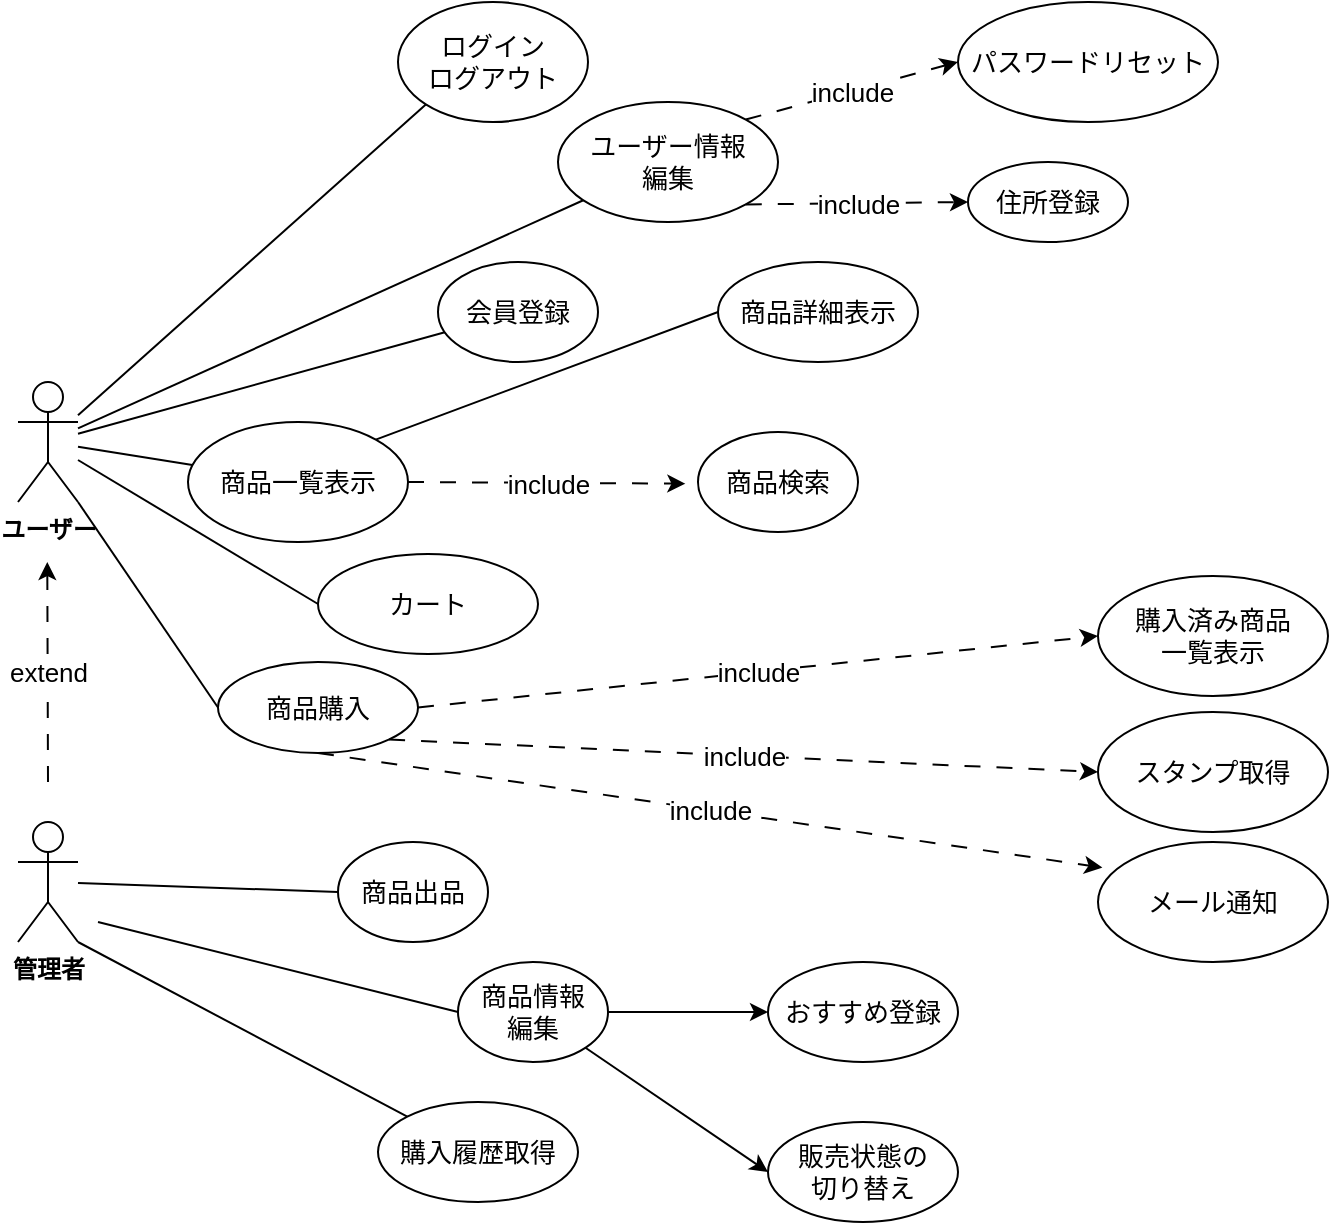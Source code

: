 <mxfile>
    <diagram id="keD6uVjyUjs15zPNjiKx" name="ページ1">
        <mxGraphModel dx="1143" dy="1010" grid="1" gridSize="10" guides="1" tooltips="1" connect="1" arrows="1" fold="1" page="1" pageScale="1" pageWidth="827" pageHeight="1169" math="0" shadow="0">
            <root>
                <mxCell id="0"/>
                <mxCell id="1" parent="0"/>
                <mxCell id="4" value="ユーザー" style="shape=umlActor;verticalLabelPosition=bottom;verticalAlign=top;html=1;outlineConnect=0;fontStyle=1" parent="1" vertex="1">
                    <mxGeometry x="60" y="280" width="30" height="60" as="geometry"/>
                </mxCell>
                <mxCell id="6" value="" style="endArrow=none;html=1;" parent="1" source="4" target="7" edge="1">
                    <mxGeometry width="50" height="50" relative="1" as="geometry">
                        <mxPoint x="90" y="310" as="sourcePoint"/>
                        <mxPoint x="150" y="240" as="targetPoint"/>
                    </mxGeometry>
                </mxCell>
                <mxCell id="7" value="&lt;font style=&quot;font-size: 13px;&quot;&gt;会員登録&lt;/font&gt;" style="ellipse;whiteSpace=wrap;html=1;" parent="1" vertex="1">
                    <mxGeometry x="270" y="220" width="80" height="50" as="geometry"/>
                </mxCell>
                <mxCell id="9" value="" style="endArrow=none;html=1;" parent="1" source="4" target="10" edge="1">
                    <mxGeometry width="50" height="50" relative="1" as="geometry">
                        <mxPoint x="100" y="300" as="sourcePoint"/>
                        <mxPoint x="170" y="310" as="targetPoint"/>
                    </mxGeometry>
                </mxCell>
                <mxCell id="10" value="&lt;font style=&quot;font-size: 13px;&quot;&gt;商品一覧表示&lt;/font&gt;" style="ellipse;whiteSpace=wrap;html=1;" parent="1" vertex="1">
                    <mxGeometry x="145" y="300" width="110" height="60" as="geometry"/>
                </mxCell>
                <mxCell id="15" value="&lt;font style=&quot;font-size: 13px;&quot;&gt;商品検索&lt;/font&gt;" style="ellipse;whiteSpace=wrap;html=1;" parent="1" vertex="1">
                    <mxGeometry x="400" y="305" width="80" height="50" as="geometry"/>
                </mxCell>
                <mxCell id="16" value="" style="endArrow=none;html=1;" parent="1" source="4" target="17" edge="1">
                    <mxGeometry width="50" height="50" relative="1" as="geometry">
                        <mxPoint x="90" y="300" as="sourcePoint"/>
                        <mxPoint x="310" y="130" as="targetPoint"/>
                    </mxGeometry>
                </mxCell>
                <mxCell id="17" value="&lt;font style=&quot;font-size: 13px;&quot;&gt;&lt;font style=&quot;font-size: 13px;&quot;&gt;ユーザー情報&lt;br&gt;編集&lt;/font&gt;&lt;/font&gt;" style="ellipse;whiteSpace=wrap;html=1;" parent="1" vertex="1">
                    <mxGeometry x="330" y="140" width="110" height="60" as="geometry"/>
                </mxCell>
                <mxCell id="18" value="" style="endArrow=none;html=1;entryX=0;entryY=1;entryDx=0;entryDy=0;" parent="1" source="4" target="19" edge="1">
                    <mxGeometry width="50" height="50" relative="1" as="geometry">
                        <mxPoint x="250" y="180" as="sourcePoint"/>
                        <mxPoint x="240" y="90" as="targetPoint"/>
                    </mxGeometry>
                </mxCell>
                <mxCell id="19" value="&lt;font style=&quot;font-size: 13px;&quot;&gt;ログイン&lt;br&gt;ログアウト&lt;br&gt;&lt;/font&gt;" style="ellipse;whiteSpace=wrap;html=1;" parent="1" vertex="1">
                    <mxGeometry x="250" y="90" width="95" height="60" as="geometry"/>
                </mxCell>
                <mxCell id="20" value="" style="endArrow=none;html=1;fontSize=13;entryX=0;entryY=0.5;entryDx=0;entryDy=0;" parent="1" source="40" target="21" edge="1">
                    <mxGeometry width="50" height="50" relative="1" as="geometry">
                        <mxPoint x="100" y="520" as="sourcePoint"/>
                        <mxPoint x="570" y="290" as="targetPoint"/>
                    </mxGeometry>
                </mxCell>
                <mxCell id="21" value="商品出品" style="ellipse;whiteSpace=wrap;html=1;fontSize=13;" parent="1" vertex="1">
                    <mxGeometry x="220" y="510" width="75" height="50" as="geometry"/>
                </mxCell>
                <mxCell id="28" value="&lt;font style=&quot;font-size: 13px;&quot;&gt;購入済み商品&lt;br&gt;一覧表示&lt;/font&gt;" style="ellipse;whiteSpace=wrap;html=1;" parent="1" vertex="1">
                    <mxGeometry x="600" y="377" width="115" height="60" as="geometry"/>
                </mxCell>
                <mxCell id="12" value="&lt;font style=&quot;font-size: 13px;&quot;&gt;商品購入&lt;/font&gt;" style="ellipse;whiteSpace=wrap;html=1;" parent="1" vertex="1">
                    <mxGeometry x="160" y="420" width="100" height="45.5" as="geometry"/>
                </mxCell>
                <mxCell id="40" value="管理者" style="shape=umlActor;verticalLabelPosition=bottom;verticalAlign=top;html=1;outlineConnect=0;fontStyle=1" parent="1" vertex="1">
                    <mxGeometry x="60" y="500" width="30" height="60" as="geometry"/>
                </mxCell>
                <mxCell id="52" value="" style="endArrow=classic;html=1;dashed=1;dashPattern=8 8;fontSize=13;" parent="1" edge="1">
                    <mxGeometry relative="1" as="geometry">
                        <mxPoint x="75" y="480" as="sourcePoint"/>
                        <mxPoint x="74.64" y="370" as="targetPoint"/>
                    </mxGeometry>
                </mxCell>
                <mxCell id="53" value="extend" style="edgeLabel;resizable=0;html=1;align=center;verticalAlign=middle;fontSize=13;" parent="52" connectable="0" vertex="1">
                    <mxGeometry relative="1" as="geometry"/>
                </mxCell>
                <mxCell id="57" value="" style="endArrow=classic;html=1;dashed=1;dashPattern=8 8;fontSize=13;endFill=1;exitX=1;exitY=0.5;exitDx=0;exitDy=0;entryX=-0.079;entryY=0.517;entryDx=0;entryDy=0;entryPerimeter=0;" parent="1" source="10" target="15" edge="1">
                    <mxGeometry relative="1" as="geometry">
                        <mxPoint x="239.997" y="260.0" as="sourcePoint"/>
                        <mxPoint x="310.0" y="325.0" as="targetPoint"/>
                    </mxGeometry>
                </mxCell>
                <mxCell id="58" value="include" style="edgeLabel;resizable=0;html=1;align=center;verticalAlign=middle;fontSize=13;" parent="57" connectable="0" vertex="1">
                    <mxGeometry relative="1" as="geometry"/>
                </mxCell>
                <mxCell id="62" value="" style="endArrow=classic;html=1;dashed=1;dashPattern=8 8;fontSize=13;endFill=1;exitX=1;exitY=0.5;exitDx=0;exitDy=0;entryX=0;entryY=0.5;entryDx=0;entryDy=0;" parent="1" source="12" target="28" edge="1">
                    <mxGeometry relative="1" as="geometry">
                        <mxPoint x="310" y="425" as="sourcePoint"/>
                        <mxPoint x="405.0" y="450.0" as="targetPoint"/>
                    </mxGeometry>
                </mxCell>
                <mxCell id="63" value="include" style="edgeLabel;resizable=0;html=1;align=center;verticalAlign=middle;fontSize=13;" parent="62" connectable="0" vertex="1">
                    <mxGeometry relative="1" as="geometry"/>
                </mxCell>
                <mxCell id="64" value="" style="endArrow=none;html=1;entryX=0;entryY=0.5;entryDx=0;entryDy=0;" parent="1" source="4" target="99" edge="1">
                    <mxGeometry width="50" height="50" relative="1" as="geometry">
                        <mxPoint x="90" y="310" as="sourcePoint"/>
                        <mxPoint x="170" y="410" as="targetPoint"/>
                    </mxGeometry>
                </mxCell>
                <mxCell id="70" value="" style="edgeStyle=none;html=1;" edge="1" parent="1" source="67" target="69">
                    <mxGeometry relative="1" as="geometry"/>
                </mxCell>
                <mxCell id="67" value="商品情報&lt;br&gt;編集" style="ellipse;whiteSpace=wrap;html=1;fontSize=13;" vertex="1" parent="1">
                    <mxGeometry x="280" y="570" width="75" height="50" as="geometry"/>
                </mxCell>
                <mxCell id="68" value="" style="endArrow=none;html=1;fontSize=13;entryX=0;entryY=0.5;entryDx=0;entryDy=0;" edge="1" target="67" parent="1">
                    <mxGeometry width="50" height="50" relative="1" as="geometry">
                        <mxPoint x="100" y="550" as="sourcePoint"/>
                        <mxPoint x="570" y="360" as="targetPoint"/>
                    </mxGeometry>
                </mxCell>
                <mxCell id="69" value="おすすめ登録" style="ellipse;whiteSpace=wrap;html=1;fontSize=13;" vertex="1" parent="1">
                    <mxGeometry x="435" y="570" width="95" height="50" as="geometry"/>
                </mxCell>
                <mxCell id="73" value="販売状態の&lt;br&gt;切り替え" style="ellipse;whiteSpace=wrap;html=1;fontSize=13;" vertex="1" parent="1">
                    <mxGeometry x="435" y="650" width="95" height="50" as="geometry"/>
                </mxCell>
                <mxCell id="76" value="" style="edgeStyle=none;html=1;entryX=0;entryY=0.5;entryDx=0;entryDy=0;" edge="1" parent="1" source="67" target="73">
                    <mxGeometry relative="1" as="geometry">
                        <mxPoint x="355.0" y="670" as="sourcePoint"/>
                        <mxPoint x="410" y="670" as="targetPoint"/>
                    </mxGeometry>
                </mxCell>
                <mxCell id="77" value="&lt;span style=&quot;font-size: 13px;&quot;&gt;スタンプ取得&lt;/span&gt;" style="ellipse;whiteSpace=wrap;html=1;" vertex="1" parent="1">
                    <mxGeometry x="600" y="445" width="115" height="60" as="geometry"/>
                </mxCell>
                <mxCell id="78" value="" style="endArrow=classic;html=1;dashed=1;dashPattern=8 8;fontSize=13;endFill=1;exitX=1;exitY=1;exitDx=0;exitDy=0;entryX=0;entryY=0.5;entryDx=0;entryDy=0;" edge="1" parent="1" source="12" target="77">
                    <mxGeometry relative="1" as="geometry">
                        <mxPoint x="234" y="460" as="sourcePoint"/>
                        <mxPoint x="420" y="480" as="targetPoint"/>
                    </mxGeometry>
                </mxCell>
                <mxCell id="79" value="include" style="edgeLabel;resizable=0;html=1;align=center;verticalAlign=middle;fontSize=13;" connectable="0" vertex="1" parent="78">
                    <mxGeometry relative="1" as="geometry"/>
                </mxCell>
                <mxCell id="82" value="" style="endArrow=none;html=1;fontSize=13;exitX=1;exitY=1;exitDx=0;exitDy=0;exitPerimeter=0;entryX=0;entryY=0;entryDx=0;entryDy=0;" edge="1" parent="1" source="40" target="83">
                    <mxGeometry width="50" height="50" relative="1" as="geometry">
                        <mxPoint x="100" y="629.997" as="sourcePoint"/>
                        <mxPoint x="240" y="650" as="targetPoint"/>
                    </mxGeometry>
                </mxCell>
                <mxCell id="83" value="購入履歴取得" style="ellipse;whiteSpace=wrap;html=1;fontSize=13;" vertex="1" parent="1">
                    <mxGeometry x="240" y="640" width="100" height="50" as="geometry"/>
                </mxCell>
                <mxCell id="85" value="&lt;span style=&quot;font-size: 13px;&quot;&gt;メール通知&lt;/span&gt;" style="ellipse;whiteSpace=wrap;html=1;" vertex="1" parent="1">
                    <mxGeometry x="600" y="510" width="115" height="60" as="geometry"/>
                </mxCell>
                <mxCell id="86" value="" style="endArrow=classic;html=1;dashed=1;dashPattern=8 8;fontSize=13;endFill=1;entryX=0.019;entryY=0.213;entryDx=0;entryDy=0;entryPerimeter=0;exitX=0.5;exitY=1;exitDx=0;exitDy=0;" edge="1" parent="1" source="12" target="85">
                    <mxGeometry relative="1" as="geometry">
                        <mxPoint x="210" y="430" as="sourcePoint"/>
                        <mxPoint x="411.55" y="500" as="targetPoint"/>
                    </mxGeometry>
                </mxCell>
                <mxCell id="87" value="include" style="edgeLabel;resizable=0;html=1;align=center;verticalAlign=middle;fontSize=13;" connectable="0" vertex="1" parent="86">
                    <mxGeometry relative="1" as="geometry"/>
                </mxCell>
                <mxCell id="88" value="&lt;font style=&quot;font-size: 13px;&quot;&gt;商品詳細表示&lt;/font&gt;" style="ellipse;whiteSpace=wrap;html=1;" vertex="1" parent="1">
                    <mxGeometry x="410" y="220" width="100" height="50" as="geometry"/>
                </mxCell>
                <mxCell id="89" value="" style="endArrow=none;html=1;entryX=0;entryY=0.5;entryDx=0;entryDy=0;exitX=1;exitY=0;exitDx=0;exitDy=0;" edge="1" parent="1" source="10" target="88">
                    <mxGeometry width="50" height="50" relative="1" as="geometry">
                        <mxPoint x="236.58" y="305.0" as="sourcePoint"/>
                        <mxPoint x="419.997" y="254.261" as="targetPoint"/>
                    </mxGeometry>
                </mxCell>
                <mxCell id="90" value="&lt;span style=&quot;font-size: 13px;&quot;&gt;パスワードリセット&lt;/span&gt;" style="ellipse;whiteSpace=wrap;html=1;" vertex="1" parent="1">
                    <mxGeometry x="530" y="90" width="130" height="60" as="geometry"/>
                </mxCell>
                <mxCell id="92" value="" style="endArrow=classic;html=1;dashed=1;dashPattern=8 8;fontSize=13;endFill=1;exitX=1;exitY=0;exitDx=0;exitDy=0;entryX=0;entryY=0.5;entryDx=0;entryDy=0;" edge="1" parent="1" source="17" target="90">
                    <mxGeometry relative="1" as="geometry">
                        <mxPoint x="400.0" y="119.41" as="sourcePoint"/>
                        <mxPoint x="530" y="120" as="targetPoint"/>
                    </mxGeometry>
                </mxCell>
                <mxCell id="93" value="include" style="edgeLabel;resizable=0;html=1;align=center;verticalAlign=middle;fontSize=13;" connectable="0" vertex="1" parent="92">
                    <mxGeometry relative="1" as="geometry"/>
                </mxCell>
                <mxCell id="94" value="&lt;span style=&quot;font-size: 13px;&quot;&gt;住所登録&lt;/span&gt;" style="ellipse;whiteSpace=wrap;html=1;" vertex="1" parent="1">
                    <mxGeometry x="535" y="170" width="80" height="40" as="geometry"/>
                </mxCell>
                <mxCell id="97" value="" style="endArrow=classic;html=1;dashed=1;dashPattern=8 8;fontSize=13;endFill=1;exitX=1;exitY=1;exitDx=0;exitDy=0;entryX=0;entryY=0.5;entryDx=0;entryDy=0;" edge="1" parent="1" source="17" target="94">
                    <mxGeometry relative="1" as="geometry">
                        <mxPoint x="428.961" y="208.825" as="sourcePoint"/>
                        <mxPoint x="535.0" y="180" as="targetPoint"/>
                    </mxGeometry>
                </mxCell>
                <mxCell id="98" value="include" style="edgeLabel;resizable=0;html=1;align=center;verticalAlign=middle;fontSize=13;" connectable="0" vertex="1" parent="97">
                    <mxGeometry relative="1" as="geometry"/>
                </mxCell>
                <mxCell id="99" value="&lt;font style=&quot;font-size: 13px;&quot;&gt;カート&lt;/font&gt;" style="ellipse;whiteSpace=wrap;html=1;" vertex="1" parent="1">
                    <mxGeometry x="210" y="366" width="110" height="50" as="geometry"/>
                </mxCell>
                <mxCell id="100" value="" style="endArrow=none;html=1;entryX=0;entryY=0.5;entryDx=0;entryDy=0;exitX=1;exitY=1;exitDx=0;exitDy=0;exitPerimeter=0;" edge="1" parent="1" source="4" target="12">
                    <mxGeometry width="50" height="50" relative="1" as="geometry">
                        <mxPoint x="290" y="436.998" as="sourcePoint"/>
                        <mxPoint x="370.0" y="529.63" as="targetPoint"/>
                    </mxGeometry>
                </mxCell>
            </root>
        </mxGraphModel>
    </diagram>
</mxfile>